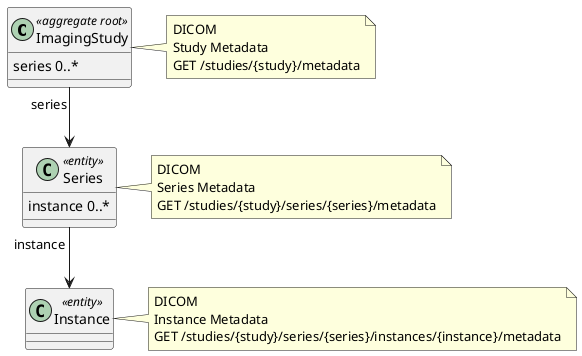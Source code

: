 @startuml

class ImagingStudy <<aggregate root>> {
series 0..*
}
note right
DICOM
Study Metadata
GET /studies/{study}/metadata
end note



class Series <<entity>> {
instance 0..*
}
note right
DICOM
Series Metadata
GET /studies/{study}/series/{series}/metadata
end note


class Instance  <<entity>>
note right
DICOM
Instance Metadata
GET /studies/{study}/series/{series}/instances/{instance}/metadata
end note


ImagingStudy "series" --> Series
Series "instance" --> Instance

@enduml

